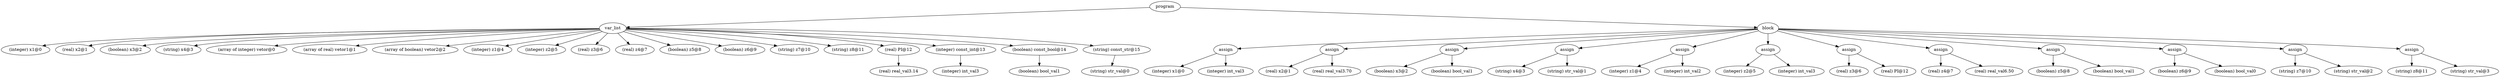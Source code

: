 digraph {
graph [ordering="out"];
node0[label="program"];
node1[label="var_list"];
node2[label="(integer) x1@0"];
node1 -> node2;
node3[label="(real) x2@1"];
node1 -> node3;
node4[label="(boolean) x3@2"];
node1 -> node4;
node5[label="(string) x4@3"];
node1 -> node5;
node6[label="(array of integer) vetor@0"];
node1 -> node6;
node7[label="(array of real) vetor1@1"];
node1 -> node7;
node8[label="(array of boolean) vetor2@2"];
node1 -> node8;
node9[label="(integer) z1@4"];
node1 -> node9;
node10[label="(integer) z2@5"];
node1 -> node10;
node11[label="(real) z3@6"];
node1 -> node11;
node12[label="(real) z4@7"];
node1 -> node12;
node13[label="(boolean) z5@8"];
node1 -> node13;
node14[label="(boolean) z6@9"];
node1 -> node14;
node15[label="(string) z7@10"];
node1 -> node15;
node16[label="(string) z8@11"];
node1 -> node16;
node17[label="(real) PI@12"];
node18[label="(real) real_val3.14"];
node17 -> node18;
node1 -> node17;
node19[label="(integer) const_int@13"];
node20[label="(integer) int_val3"];
node19 -> node20;
node1 -> node19;
node21[label="(boolean) const_bool@14"];
node22[label="(boolean) bool_val1"];
node21 -> node22;
node1 -> node21;
node23[label="(string) const_str@15"];
node24[label="(string) str_val@0"];
node23 -> node24;
node1 -> node23;
node0 -> node1;
node25[label="block"];
node26[label="assign"];
node27[label="(integer) x1@0"];
node26 -> node27;
node28[label="(integer) int_val3"];
node26 -> node28;
node25 -> node26;
node29[label="assign"];
node30[label="(real) x2@1"];
node29 -> node30;
node31[label="(real) real_val3.70"];
node29 -> node31;
node25 -> node29;
node32[label="assign"];
node33[label="(boolean) x3@2"];
node32 -> node33;
node34[label="(boolean) bool_val1"];
node32 -> node34;
node25 -> node32;
node35[label="assign"];
node36[label="(string) x4@3"];
node35 -> node36;
node37[label="(string) str_val@1"];
node35 -> node37;
node25 -> node35;
node38[label="assign"];
node39[label="(integer) z1@4"];
node38 -> node39;
node40[label="(integer) int_val2"];
node38 -> node40;
node25 -> node38;
node41[label="assign"];
node42[label="(integer) z2@5"];
node41 -> node42;
node43[label="(integer) int_val3"];
node41 -> node43;
node25 -> node41;
node44[label="assign"];
node45[label="(real) z3@6"];
node44 -> node45;
node46[label="(real) PI@12"];
node44 -> node46;
node25 -> node44;
node47[label="assign"];
node48[label="(real) z4@7"];
node47 -> node48;
node49[label="(real) real_val6.50"];
node47 -> node49;
node25 -> node47;
node50[label="assign"];
node51[label="(boolean) z5@8"];
node50 -> node51;
node52[label="(boolean) bool_val1"];
node50 -> node52;
node25 -> node50;
node53[label="assign"];
node54[label="(boolean) z6@9"];
node53 -> node54;
node55[label="(boolean) bool_val0"];
node53 -> node55;
node25 -> node53;
node56[label="assign"];
node57[label="(string) z7@10"];
node56 -> node57;
node58[label="(string) str_val@2"];
node56 -> node58;
node25 -> node56;
node59[label="assign"];
node60[label="(string) z8@11"];
node59 -> node60;
node61[label="(string) str_val@3"];
node59 -> node61;
node25 -> node59;
node0 -> node25;
}
